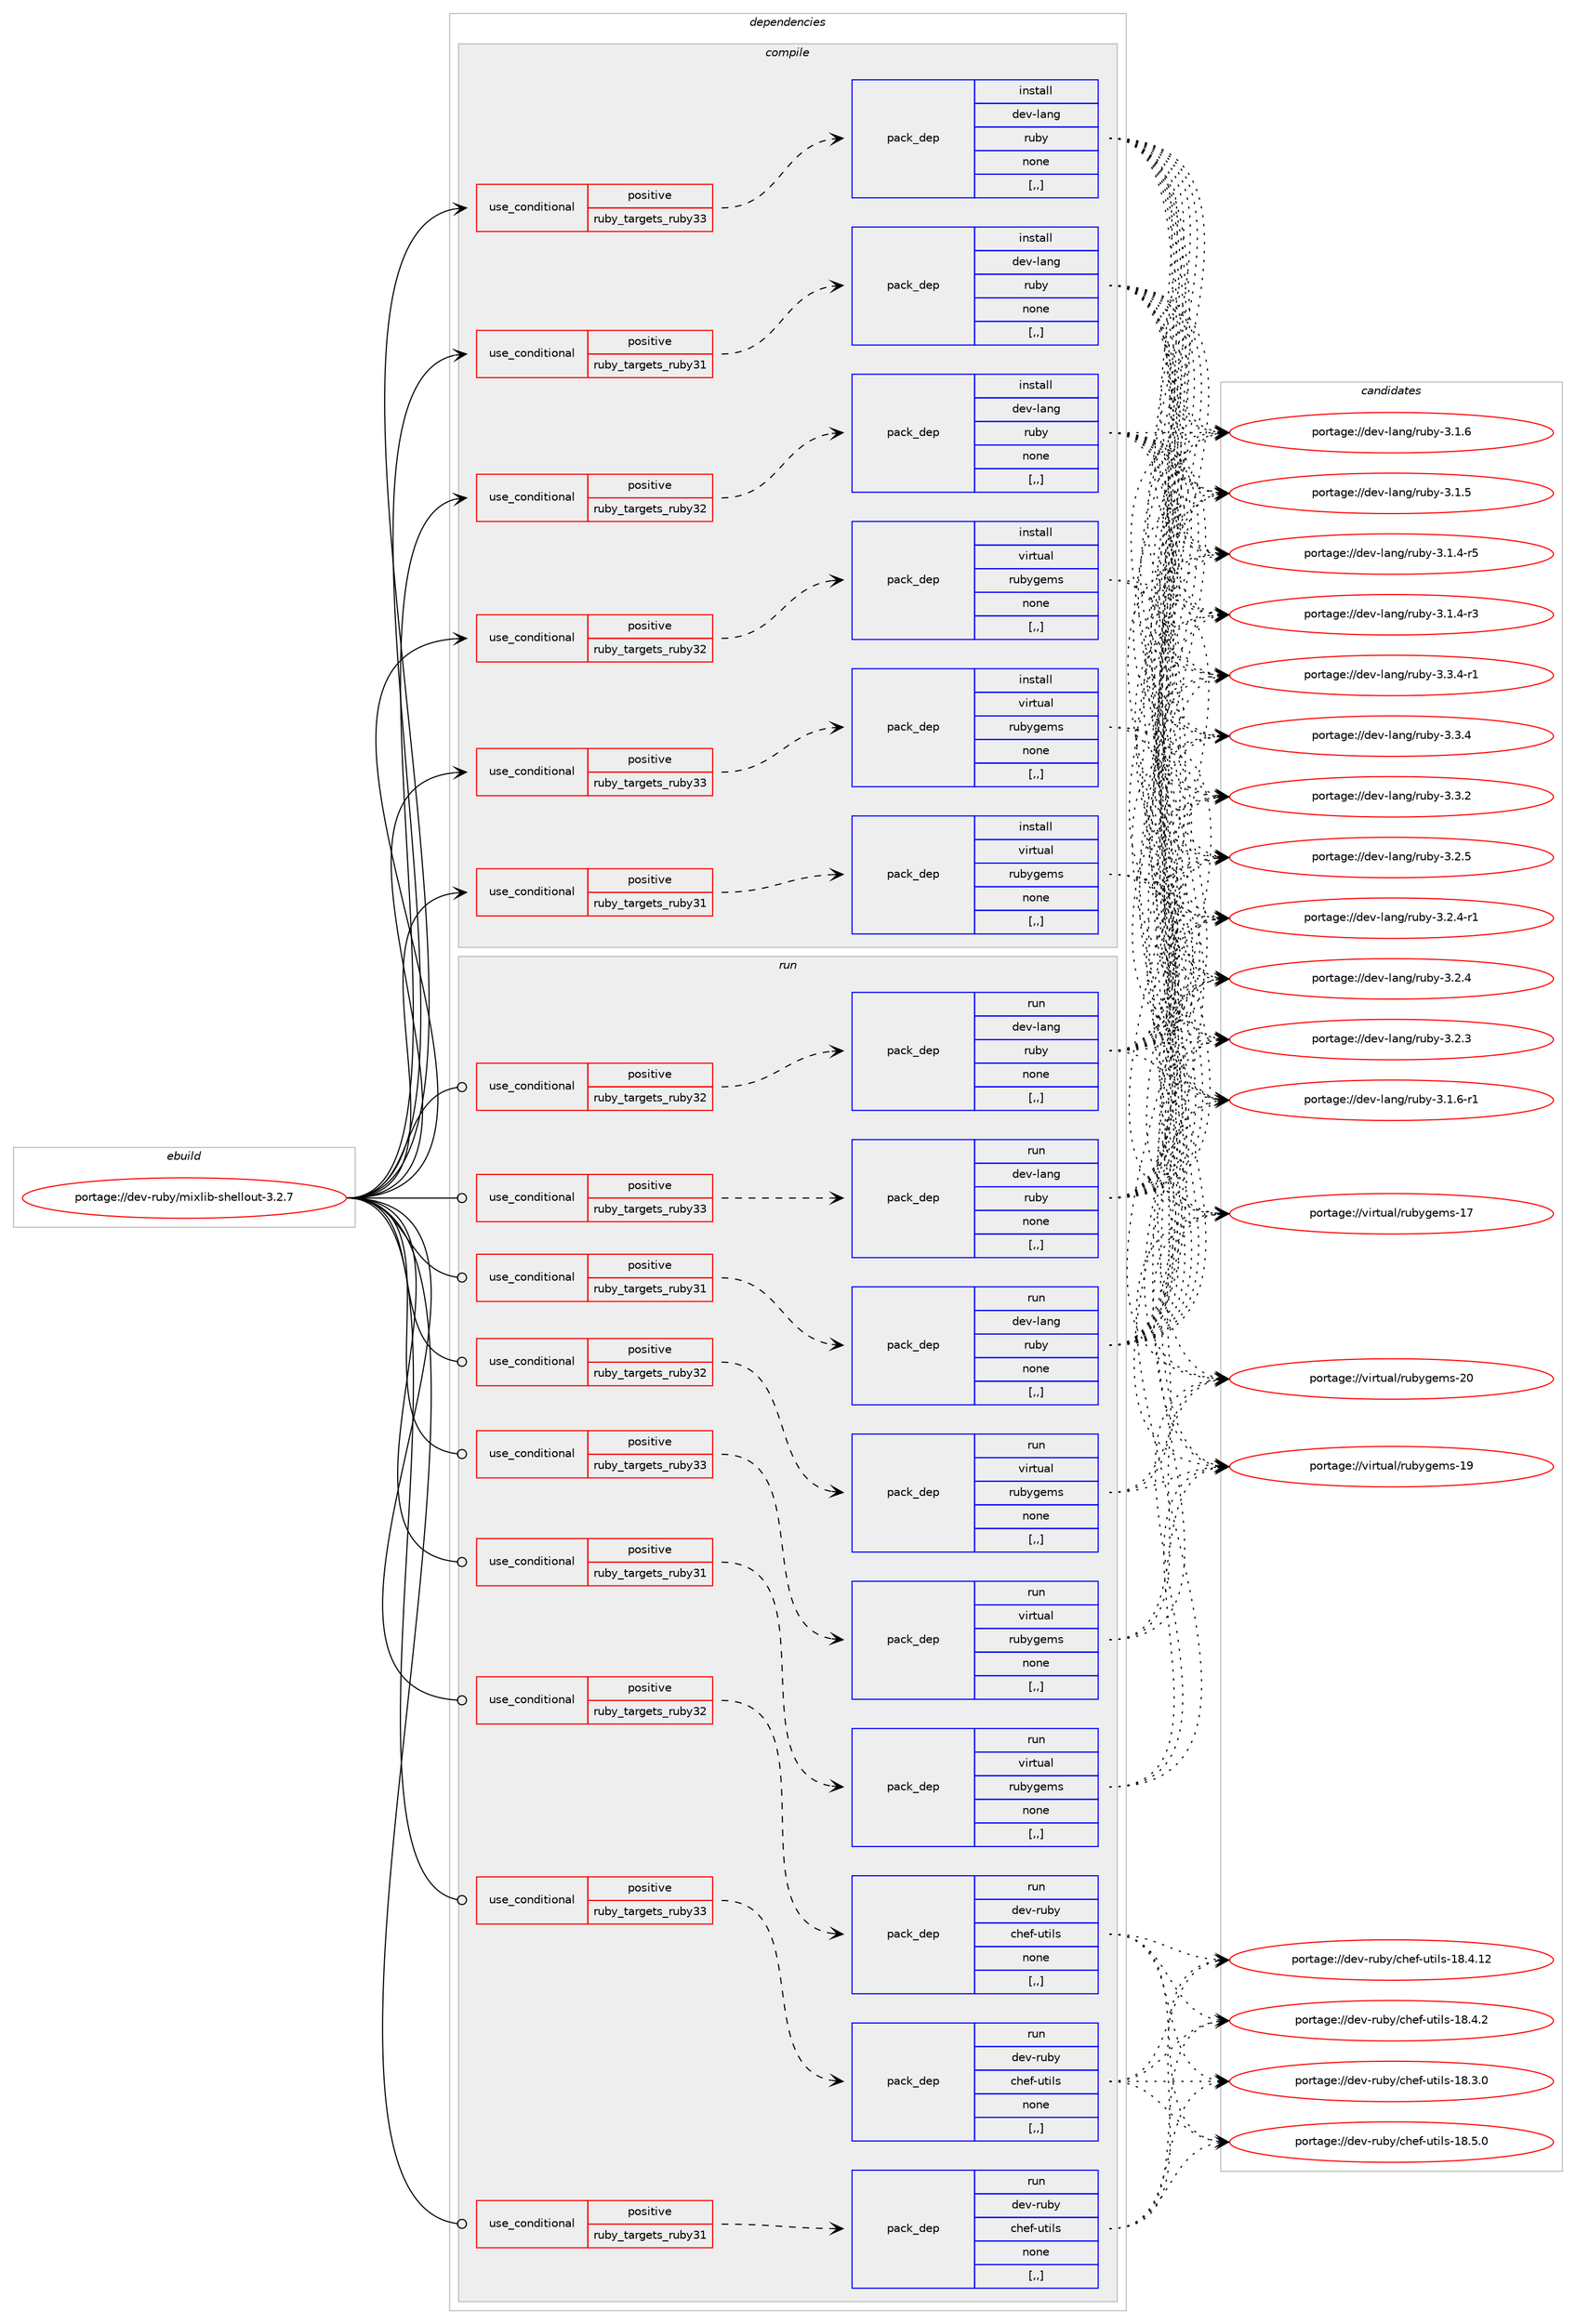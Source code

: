 digraph prolog {

# *************
# Graph options
# *************

newrank=true;
concentrate=true;
compound=true;
graph [rankdir=LR,fontname=Helvetica,fontsize=10,ranksep=1.5];#, ranksep=2.5, nodesep=0.2];
edge  [arrowhead=vee];
node  [fontname=Helvetica,fontsize=10];

# **********
# The ebuild
# **********

subgraph cluster_leftcol {
color=gray;
label=<<i>ebuild</i>>;
id [label="portage://dev-ruby/mixlib-shellout-3.2.7", color=red, width=4, href="../dev-ruby/mixlib-shellout-3.2.7.svg"];
}

# ****************
# The dependencies
# ****************

subgraph cluster_midcol {
color=gray;
label=<<i>dependencies</i>>;
subgraph cluster_compile {
fillcolor="#eeeeee";
style=filled;
label=<<i>compile</i>>;
subgraph cond50999 {
dependency190861 [label=<<TABLE BORDER="0" CELLBORDER="1" CELLSPACING="0" CELLPADDING="4"><TR><TD ROWSPAN="3" CELLPADDING="10">use_conditional</TD></TR><TR><TD>positive</TD></TR><TR><TD>ruby_targets_ruby31</TD></TR></TABLE>>, shape=none, color=red];
subgraph pack138524 {
dependency190862 [label=<<TABLE BORDER="0" CELLBORDER="1" CELLSPACING="0" CELLPADDING="4" WIDTH="220"><TR><TD ROWSPAN="6" CELLPADDING="30">pack_dep</TD></TR><TR><TD WIDTH="110">install</TD></TR><TR><TD>dev-lang</TD></TR><TR><TD>ruby</TD></TR><TR><TD>none</TD></TR><TR><TD>[,,]</TD></TR></TABLE>>, shape=none, color=blue];
}
dependency190861:e -> dependency190862:w [weight=20,style="dashed",arrowhead="vee"];
}
id:e -> dependency190861:w [weight=20,style="solid",arrowhead="vee"];
subgraph cond51000 {
dependency190863 [label=<<TABLE BORDER="0" CELLBORDER="1" CELLSPACING="0" CELLPADDING="4"><TR><TD ROWSPAN="3" CELLPADDING="10">use_conditional</TD></TR><TR><TD>positive</TD></TR><TR><TD>ruby_targets_ruby31</TD></TR></TABLE>>, shape=none, color=red];
subgraph pack138525 {
dependency190864 [label=<<TABLE BORDER="0" CELLBORDER="1" CELLSPACING="0" CELLPADDING="4" WIDTH="220"><TR><TD ROWSPAN="6" CELLPADDING="30">pack_dep</TD></TR><TR><TD WIDTH="110">install</TD></TR><TR><TD>virtual</TD></TR><TR><TD>rubygems</TD></TR><TR><TD>none</TD></TR><TR><TD>[,,]</TD></TR></TABLE>>, shape=none, color=blue];
}
dependency190863:e -> dependency190864:w [weight=20,style="dashed",arrowhead="vee"];
}
id:e -> dependency190863:w [weight=20,style="solid",arrowhead="vee"];
subgraph cond51001 {
dependency190865 [label=<<TABLE BORDER="0" CELLBORDER="1" CELLSPACING="0" CELLPADDING="4"><TR><TD ROWSPAN="3" CELLPADDING="10">use_conditional</TD></TR><TR><TD>positive</TD></TR><TR><TD>ruby_targets_ruby32</TD></TR></TABLE>>, shape=none, color=red];
subgraph pack138526 {
dependency190866 [label=<<TABLE BORDER="0" CELLBORDER="1" CELLSPACING="0" CELLPADDING="4" WIDTH="220"><TR><TD ROWSPAN="6" CELLPADDING="30">pack_dep</TD></TR><TR><TD WIDTH="110">install</TD></TR><TR><TD>dev-lang</TD></TR><TR><TD>ruby</TD></TR><TR><TD>none</TD></TR><TR><TD>[,,]</TD></TR></TABLE>>, shape=none, color=blue];
}
dependency190865:e -> dependency190866:w [weight=20,style="dashed",arrowhead="vee"];
}
id:e -> dependency190865:w [weight=20,style="solid",arrowhead="vee"];
subgraph cond51002 {
dependency190867 [label=<<TABLE BORDER="0" CELLBORDER="1" CELLSPACING="0" CELLPADDING="4"><TR><TD ROWSPAN="3" CELLPADDING="10">use_conditional</TD></TR><TR><TD>positive</TD></TR><TR><TD>ruby_targets_ruby32</TD></TR></TABLE>>, shape=none, color=red];
subgraph pack138527 {
dependency190868 [label=<<TABLE BORDER="0" CELLBORDER="1" CELLSPACING="0" CELLPADDING="4" WIDTH="220"><TR><TD ROWSPAN="6" CELLPADDING="30">pack_dep</TD></TR><TR><TD WIDTH="110">install</TD></TR><TR><TD>virtual</TD></TR><TR><TD>rubygems</TD></TR><TR><TD>none</TD></TR><TR><TD>[,,]</TD></TR></TABLE>>, shape=none, color=blue];
}
dependency190867:e -> dependency190868:w [weight=20,style="dashed",arrowhead="vee"];
}
id:e -> dependency190867:w [weight=20,style="solid",arrowhead="vee"];
subgraph cond51003 {
dependency190869 [label=<<TABLE BORDER="0" CELLBORDER="1" CELLSPACING="0" CELLPADDING="4"><TR><TD ROWSPAN="3" CELLPADDING="10">use_conditional</TD></TR><TR><TD>positive</TD></TR><TR><TD>ruby_targets_ruby33</TD></TR></TABLE>>, shape=none, color=red];
subgraph pack138528 {
dependency190870 [label=<<TABLE BORDER="0" CELLBORDER="1" CELLSPACING="0" CELLPADDING="4" WIDTH="220"><TR><TD ROWSPAN="6" CELLPADDING="30">pack_dep</TD></TR><TR><TD WIDTH="110">install</TD></TR><TR><TD>dev-lang</TD></TR><TR><TD>ruby</TD></TR><TR><TD>none</TD></TR><TR><TD>[,,]</TD></TR></TABLE>>, shape=none, color=blue];
}
dependency190869:e -> dependency190870:w [weight=20,style="dashed",arrowhead="vee"];
}
id:e -> dependency190869:w [weight=20,style="solid",arrowhead="vee"];
subgraph cond51004 {
dependency190871 [label=<<TABLE BORDER="0" CELLBORDER="1" CELLSPACING="0" CELLPADDING="4"><TR><TD ROWSPAN="3" CELLPADDING="10">use_conditional</TD></TR><TR><TD>positive</TD></TR><TR><TD>ruby_targets_ruby33</TD></TR></TABLE>>, shape=none, color=red];
subgraph pack138529 {
dependency190872 [label=<<TABLE BORDER="0" CELLBORDER="1" CELLSPACING="0" CELLPADDING="4" WIDTH="220"><TR><TD ROWSPAN="6" CELLPADDING="30">pack_dep</TD></TR><TR><TD WIDTH="110">install</TD></TR><TR><TD>virtual</TD></TR><TR><TD>rubygems</TD></TR><TR><TD>none</TD></TR><TR><TD>[,,]</TD></TR></TABLE>>, shape=none, color=blue];
}
dependency190871:e -> dependency190872:w [weight=20,style="dashed",arrowhead="vee"];
}
id:e -> dependency190871:w [weight=20,style="solid",arrowhead="vee"];
}
subgraph cluster_compileandrun {
fillcolor="#eeeeee";
style=filled;
label=<<i>compile and run</i>>;
}
subgraph cluster_run {
fillcolor="#eeeeee";
style=filled;
label=<<i>run</i>>;
subgraph cond51005 {
dependency190873 [label=<<TABLE BORDER="0" CELLBORDER="1" CELLSPACING="0" CELLPADDING="4"><TR><TD ROWSPAN="3" CELLPADDING="10">use_conditional</TD></TR><TR><TD>positive</TD></TR><TR><TD>ruby_targets_ruby31</TD></TR></TABLE>>, shape=none, color=red];
subgraph pack138530 {
dependency190874 [label=<<TABLE BORDER="0" CELLBORDER="1" CELLSPACING="0" CELLPADDING="4" WIDTH="220"><TR><TD ROWSPAN="6" CELLPADDING="30">pack_dep</TD></TR><TR><TD WIDTH="110">run</TD></TR><TR><TD>dev-lang</TD></TR><TR><TD>ruby</TD></TR><TR><TD>none</TD></TR><TR><TD>[,,]</TD></TR></TABLE>>, shape=none, color=blue];
}
dependency190873:e -> dependency190874:w [weight=20,style="dashed",arrowhead="vee"];
}
id:e -> dependency190873:w [weight=20,style="solid",arrowhead="odot"];
subgraph cond51006 {
dependency190875 [label=<<TABLE BORDER="0" CELLBORDER="1" CELLSPACING="0" CELLPADDING="4"><TR><TD ROWSPAN="3" CELLPADDING="10">use_conditional</TD></TR><TR><TD>positive</TD></TR><TR><TD>ruby_targets_ruby31</TD></TR></TABLE>>, shape=none, color=red];
subgraph pack138531 {
dependency190876 [label=<<TABLE BORDER="0" CELLBORDER="1" CELLSPACING="0" CELLPADDING="4" WIDTH="220"><TR><TD ROWSPAN="6" CELLPADDING="30">pack_dep</TD></TR><TR><TD WIDTH="110">run</TD></TR><TR><TD>dev-ruby</TD></TR><TR><TD>chef-utils</TD></TR><TR><TD>none</TD></TR><TR><TD>[,,]</TD></TR></TABLE>>, shape=none, color=blue];
}
dependency190875:e -> dependency190876:w [weight=20,style="dashed",arrowhead="vee"];
}
id:e -> dependency190875:w [weight=20,style="solid",arrowhead="odot"];
subgraph cond51007 {
dependency190877 [label=<<TABLE BORDER="0" CELLBORDER="1" CELLSPACING="0" CELLPADDING="4"><TR><TD ROWSPAN="3" CELLPADDING="10">use_conditional</TD></TR><TR><TD>positive</TD></TR><TR><TD>ruby_targets_ruby31</TD></TR></TABLE>>, shape=none, color=red];
subgraph pack138532 {
dependency190878 [label=<<TABLE BORDER="0" CELLBORDER="1" CELLSPACING="0" CELLPADDING="4" WIDTH="220"><TR><TD ROWSPAN="6" CELLPADDING="30">pack_dep</TD></TR><TR><TD WIDTH="110">run</TD></TR><TR><TD>virtual</TD></TR><TR><TD>rubygems</TD></TR><TR><TD>none</TD></TR><TR><TD>[,,]</TD></TR></TABLE>>, shape=none, color=blue];
}
dependency190877:e -> dependency190878:w [weight=20,style="dashed",arrowhead="vee"];
}
id:e -> dependency190877:w [weight=20,style="solid",arrowhead="odot"];
subgraph cond51008 {
dependency190879 [label=<<TABLE BORDER="0" CELLBORDER="1" CELLSPACING="0" CELLPADDING="4"><TR><TD ROWSPAN="3" CELLPADDING="10">use_conditional</TD></TR><TR><TD>positive</TD></TR><TR><TD>ruby_targets_ruby32</TD></TR></TABLE>>, shape=none, color=red];
subgraph pack138533 {
dependency190880 [label=<<TABLE BORDER="0" CELLBORDER="1" CELLSPACING="0" CELLPADDING="4" WIDTH="220"><TR><TD ROWSPAN="6" CELLPADDING="30">pack_dep</TD></TR><TR><TD WIDTH="110">run</TD></TR><TR><TD>dev-lang</TD></TR><TR><TD>ruby</TD></TR><TR><TD>none</TD></TR><TR><TD>[,,]</TD></TR></TABLE>>, shape=none, color=blue];
}
dependency190879:e -> dependency190880:w [weight=20,style="dashed",arrowhead="vee"];
}
id:e -> dependency190879:w [weight=20,style="solid",arrowhead="odot"];
subgraph cond51009 {
dependency190881 [label=<<TABLE BORDER="0" CELLBORDER="1" CELLSPACING="0" CELLPADDING="4"><TR><TD ROWSPAN="3" CELLPADDING="10">use_conditional</TD></TR><TR><TD>positive</TD></TR><TR><TD>ruby_targets_ruby32</TD></TR></TABLE>>, shape=none, color=red];
subgraph pack138534 {
dependency190882 [label=<<TABLE BORDER="0" CELLBORDER="1" CELLSPACING="0" CELLPADDING="4" WIDTH="220"><TR><TD ROWSPAN="6" CELLPADDING="30">pack_dep</TD></TR><TR><TD WIDTH="110">run</TD></TR><TR><TD>dev-ruby</TD></TR><TR><TD>chef-utils</TD></TR><TR><TD>none</TD></TR><TR><TD>[,,]</TD></TR></TABLE>>, shape=none, color=blue];
}
dependency190881:e -> dependency190882:w [weight=20,style="dashed",arrowhead="vee"];
}
id:e -> dependency190881:w [weight=20,style="solid",arrowhead="odot"];
subgraph cond51010 {
dependency190883 [label=<<TABLE BORDER="0" CELLBORDER="1" CELLSPACING="0" CELLPADDING="4"><TR><TD ROWSPAN="3" CELLPADDING="10">use_conditional</TD></TR><TR><TD>positive</TD></TR><TR><TD>ruby_targets_ruby32</TD></TR></TABLE>>, shape=none, color=red];
subgraph pack138535 {
dependency190884 [label=<<TABLE BORDER="0" CELLBORDER="1" CELLSPACING="0" CELLPADDING="4" WIDTH="220"><TR><TD ROWSPAN="6" CELLPADDING="30">pack_dep</TD></TR><TR><TD WIDTH="110">run</TD></TR><TR><TD>virtual</TD></TR><TR><TD>rubygems</TD></TR><TR><TD>none</TD></TR><TR><TD>[,,]</TD></TR></TABLE>>, shape=none, color=blue];
}
dependency190883:e -> dependency190884:w [weight=20,style="dashed",arrowhead="vee"];
}
id:e -> dependency190883:w [weight=20,style="solid",arrowhead="odot"];
subgraph cond51011 {
dependency190885 [label=<<TABLE BORDER="0" CELLBORDER="1" CELLSPACING="0" CELLPADDING="4"><TR><TD ROWSPAN="3" CELLPADDING="10">use_conditional</TD></TR><TR><TD>positive</TD></TR><TR><TD>ruby_targets_ruby33</TD></TR></TABLE>>, shape=none, color=red];
subgraph pack138536 {
dependency190886 [label=<<TABLE BORDER="0" CELLBORDER="1" CELLSPACING="0" CELLPADDING="4" WIDTH="220"><TR><TD ROWSPAN="6" CELLPADDING="30">pack_dep</TD></TR><TR><TD WIDTH="110">run</TD></TR><TR><TD>dev-lang</TD></TR><TR><TD>ruby</TD></TR><TR><TD>none</TD></TR><TR><TD>[,,]</TD></TR></TABLE>>, shape=none, color=blue];
}
dependency190885:e -> dependency190886:w [weight=20,style="dashed",arrowhead="vee"];
}
id:e -> dependency190885:w [weight=20,style="solid",arrowhead="odot"];
subgraph cond51012 {
dependency190887 [label=<<TABLE BORDER="0" CELLBORDER="1" CELLSPACING="0" CELLPADDING="4"><TR><TD ROWSPAN="3" CELLPADDING="10">use_conditional</TD></TR><TR><TD>positive</TD></TR><TR><TD>ruby_targets_ruby33</TD></TR></TABLE>>, shape=none, color=red];
subgraph pack138537 {
dependency190888 [label=<<TABLE BORDER="0" CELLBORDER="1" CELLSPACING="0" CELLPADDING="4" WIDTH="220"><TR><TD ROWSPAN="6" CELLPADDING="30">pack_dep</TD></TR><TR><TD WIDTH="110">run</TD></TR><TR><TD>dev-ruby</TD></TR><TR><TD>chef-utils</TD></TR><TR><TD>none</TD></TR><TR><TD>[,,]</TD></TR></TABLE>>, shape=none, color=blue];
}
dependency190887:e -> dependency190888:w [weight=20,style="dashed",arrowhead="vee"];
}
id:e -> dependency190887:w [weight=20,style="solid",arrowhead="odot"];
subgraph cond51013 {
dependency190889 [label=<<TABLE BORDER="0" CELLBORDER="1" CELLSPACING="0" CELLPADDING="4"><TR><TD ROWSPAN="3" CELLPADDING="10">use_conditional</TD></TR><TR><TD>positive</TD></TR><TR><TD>ruby_targets_ruby33</TD></TR></TABLE>>, shape=none, color=red];
subgraph pack138538 {
dependency190890 [label=<<TABLE BORDER="0" CELLBORDER="1" CELLSPACING="0" CELLPADDING="4" WIDTH="220"><TR><TD ROWSPAN="6" CELLPADDING="30">pack_dep</TD></TR><TR><TD WIDTH="110">run</TD></TR><TR><TD>virtual</TD></TR><TR><TD>rubygems</TD></TR><TR><TD>none</TD></TR><TR><TD>[,,]</TD></TR></TABLE>>, shape=none, color=blue];
}
dependency190889:e -> dependency190890:w [weight=20,style="dashed",arrowhead="vee"];
}
id:e -> dependency190889:w [weight=20,style="solid",arrowhead="odot"];
}
}

# **************
# The candidates
# **************

subgraph cluster_choices {
rank=same;
color=gray;
label=<<i>candidates</i>>;

subgraph choice138524 {
color=black;
nodesep=1;
choice100101118451089711010347114117981214551465146524511449 [label="portage://dev-lang/ruby-3.3.4-r1", color=red, width=4,href="../dev-lang/ruby-3.3.4-r1.svg"];
choice10010111845108971101034711411798121455146514652 [label="portage://dev-lang/ruby-3.3.4", color=red, width=4,href="../dev-lang/ruby-3.3.4.svg"];
choice10010111845108971101034711411798121455146514650 [label="portage://dev-lang/ruby-3.3.2", color=red, width=4,href="../dev-lang/ruby-3.3.2.svg"];
choice10010111845108971101034711411798121455146504653 [label="portage://dev-lang/ruby-3.2.5", color=red, width=4,href="../dev-lang/ruby-3.2.5.svg"];
choice100101118451089711010347114117981214551465046524511449 [label="portage://dev-lang/ruby-3.2.4-r1", color=red, width=4,href="../dev-lang/ruby-3.2.4-r1.svg"];
choice10010111845108971101034711411798121455146504652 [label="portage://dev-lang/ruby-3.2.4", color=red, width=4,href="../dev-lang/ruby-3.2.4.svg"];
choice10010111845108971101034711411798121455146504651 [label="portage://dev-lang/ruby-3.2.3", color=red, width=4,href="../dev-lang/ruby-3.2.3.svg"];
choice100101118451089711010347114117981214551464946544511449 [label="portage://dev-lang/ruby-3.1.6-r1", color=red, width=4,href="../dev-lang/ruby-3.1.6-r1.svg"];
choice10010111845108971101034711411798121455146494654 [label="portage://dev-lang/ruby-3.1.6", color=red, width=4,href="../dev-lang/ruby-3.1.6.svg"];
choice10010111845108971101034711411798121455146494653 [label="portage://dev-lang/ruby-3.1.5", color=red, width=4,href="../dev-lang/ruby-3.1.5.svg"];
choice100101118451089711010347114117981214551464946524511453 [label="portage://dev-lang/ruby-3.1.4-r5", color=red, width=4,href="../dev-lang/ruby-3.1.4-r5.svg"];
choice100101118451089711010347114117981214551464946524511451 [label="portage://dev-lang/ruby-3.1.4-r3", color=red, width=4,href="../dev-lang/ruby-3.1.4-r3.svg"];
dependency190862:e -> choice100101118451089711010347114117981214551465146524511449:w [style=dotted,weight="100"];
dependency190862:e -> choice10010111845108971101034711411798121455146514652:w [style=dotted,weight="100"];
dependency190862:e -> choice10010111845108971101034711411798121455146514650:w [style=dotted,weight="100"];
dependency190862:e -> choice10010111845108971101034711411798121455146504653:w [style=dotted,weight="100"];
dependency190862:e -> choice100101118451089711010347114117981214551465046524511449:w [style=dotted,weight="100"];
dependency190862:e -> choice10010111845108971101034711411798121455146504652:w [style=dotted,weight="100"];
dependency190862:e -> choice10010111845108971101034711411798121455146504651:w [style=dotted,weight="100"];
dependency190862:e -> choice100101118451089711010347114117981214551464946544511449:w [style=dotted,weight="100"];
dependency190862:e -> choice10010111845108971101034711411798121455146494654:w [style=dotted,weight="100"];
dependency190862:e -> choice10010111845108971101034711411798121455146494653:w [style=dotted,weight="100"];
dependency190862:e -> choice100101118451089711010347114117981214551464946524511453:w [style=dotted,weight="100"];
dependency190862:e -> choice100101118451089711010347114117981214551464946524511451:w [style=dotted,weight="100"];
}
subgraph choice138525 {
color=black;
nodesep=1;
choice118105114116117971084711411798121103101109115455048 [label="portage://virtual/rubygems-20", color=red, width=4,href="../virtual/rubygems-20.svg"];
choice118105114116117971084711411798121103101109115454957 [label="portage://virtual/rubygems-19", color=red, width=4,href="../virtual/rubygems-19.svg"];
choice118105114116117971084711411798121103101109115454955 [label="portage://virtual/rubygems-17", color=red, width=4,href="../virtual/rubygems-17.svg"];
dependency190864:e -> choice118105114116117971084711411798121103101109115455048:w [style=dotted,weight="100"];
dependency190864:e -> choice118105114116117971084711411798121103101109115454957:w [style=dotted,weight="100"];
dependency190864:e -> choice118105114116117971084711411798121103101109115454955:w [style=dotted,weight="100"];
}
subgraph choice138526 {
color=black;
nodesep=1;
choice100101118451089711010347114117981214551465146524511449 [label="portage://dev-lang/ruby-3.3.4-r1", color=red, width=4,href="../dev-lang/ruby-3.3.4-r1.svg"];
choice10010111845108971101034711411798121455146514652 [label="portage://dev-lang/ruby-3.3.4", color=red, width=4,href="../dev-lang/ruby-3.3.4.svg"];
choice10010111845108971101034711411798121455146514650 [label="portage://dev-lang/ruby-3.3.2", color=red, width=4,href="../dev-lang/ruby-3.3.2.svg"];
choice10010111845108971101034711411798121455146504653 [label="portage://dev-lang/ruby-3.2.5", color=red, width=4,href="../dev-lang/ruby-3.2.5.svg"];
choice100101118451089711010347114117981214551465046524511449 [label="portage://dev-lang/ruby-3.2.4-r1", color=red, width=4,href="../dev-lang/ruby-3.2.4-r1.svg"];
choice10010111845108971101034711411798121455146504652 [label="portage://dev-lang/ruby-3.2.4", color=red, width=4,href="../dev-lang/ruby-3.2.4.svg"];
choice10010111845108971101034711411798121455146504651 [label="portage://dev-lang/ruby-3.2.3", color=red, width=4,href="../dev-lang/ruby-3.2.3.svg"];
choice100101118451089711010347114117981214551464946544511449 [label="portage://dev-lang/ruby-3.1.6-r1", color=red, width=4,href="../dev-lang/ruby-3.1.6-r1.svg"];
choice10010111845108971101034711411798121455146494654 [label="portage://dev-lang/ruby-3.1.6", color=red, width=4,href="../dev-lang/ruby-3.1.6.svg"];
choice10010111845108971101034711411798121455146494653 [label="portage://dev-lang/ruby-3.1.5", color=red, width=4,href="../dev-lang/ruby-3.1.5.svg"];
choice100101118451089711010347114117981214551464946524511453 [label="portage://dev-lang/ruby-3.1.4-r5", color=red, width=4,href="../dev-lang/ruby-3.1.4-r5.svg"];
choice100101118451089711010347114117981214551464946524511451 [label="portage://dev-lang/ruby-3.1.4-r3", color=red, width=4,href="../dev-lang/ruby-3.1.4-r3.svg"];
dependency190866:e -> choice100101118451089711010347114117981214551465146524511449:w [style=dotted,weight="100"];
dependency190866:e -> choice10010111845108971101034711411798121455146514652:w [style=dotted,weight="100"];
dependency190866:e -> choice10010111845108971101034711411798121455146514650:w [style=dotted,weight="100"];
dependency190866:e -> choice10010111845108971101034711411798121455146504653:w [style=dotted,weight="100"];
dependency190866:e -> choice100101118451089711010347114117981214551465046524511449:w [style=dotted,weight="100"];
dependency190866:e -> choice10010111845108971101034711411798121455146504652:w [style=dotted,weight="100"];
dependency190866:e -> choice10010111845108971101034711411798121455146504651:w [style=dotted,weight="100"];
dependency190866:e -> choice100101118451089711010347114117981214551464946544511449:w [style=dotted,weight="100"];
dependency190866:e -> choice10010111845108971101034711411798121455146494654:w [style=dotted,weight="100"];
dependency190866:e -> choice10010111845108971101034711411798121455146494653:w [style=dotted,weight="100"];
dependency190866:e -> choice100101118451089711010347114117981214551464946524511453:w [style=dotted,weight="100"];
dependency190866:e -> choice100101118451089711010347114117981214551464946524511451:w [style=dotted,weight="100"];
}
subgraph choice138527 {
color=black;
nodesep=1;
choice118105114116117971084711411798121103101109115455048 [label="portage://virtual/rubygems-20", color=red, width=4,href="../virtual/rubygems-20.svg"];
choice118105114116117971084711411798121103101109115454957 [label="portage://virtual/rubygems-19", color=red, width=4,href="../virtual/rubygems-19.svg"];
choice118105114116117971084711411798121103101109115454955 [label="portage://virtual/rubygems-17", color=red, width=4,href="../virtual/rubygems-17.svg"];
dependency190868:e -> choice118105114116117971084711411798121103101109115455048:w [style=dotted,weight="100"];
dependency190868:e -> choice118105114116117971084711411798121103101109115454957:w [style=dotted,weight="100"];
dependency190868:e -> choice118105114116117971084711411798121103101109115454955:w [style=dotted,weight="100"];
}
subgraph choice138528 {
color=black;
nodesep=1;
choice100101118451089711010347114117981214551465146524511449 [label="portage://dev-lang/ruby-3.3.4-r1", color=red, width=4,href="../dev-lang/ruby-3.3.4-r1.svg"];
choice10010111845108971101034711411798121455146514652 [label="portage://dev-lang/ruby-3.3.4", color=red, width=4,href="../dev-lang/ruby-3.3.4.svg"];
choice10010111845108971101034711411798121455146514650 [label="portage://dev-lang/ruby-3.3.2", color=red, width=4,href="../dev-lang/ruby-3.3.2.svg"];
choice10010111845108971101034711411798121455146504653 [label="portage://dev-lang/ruby-3.2.5", color=red, width=4,href="../dev-lang/ruby-3.2.5.svg"];
choice100101118451089711010347114117981214551465046524511449 [label="portage://dev-lang/ruby-3.2.4-r1", color=red, width=4,href="../dev-lang/ruby-3.2.4-r1.svg"];
choice10010111845108971101034711411798121455146504652 [label="portage://dev-lang/ruby-3.2.4", color=red, width=4,href="../dev-lang/ruby-3.2.4.svg"];
choice10010111845108971101034711411798121455146504651 [label="portage://dev-lang/ruby-3.2.3", color=red, width=4,href="../dev-lang/ruby-3.2.3.svg"];
choice100101118451089711010347114117981214551464946544511449 [label="portage://dev-lang/ruby-3.1.6-r1", color=red, width=4,href="../dev-lang/ruby-3.1.6-r1.svg"];
choice10010111845108971101034711411798121455146494654 [label="portage://dev-lang/ruby-3.1.6", color=red, width=4,href="../dev-lang/ruby-3.1.6.svg"];
choice10010111845108971101034711411798121455146494653 [label="portage://dev-lang/ruby-3.1.5", color=red, width=4,href="../dev-lang/ruby-3.1.5.svg"];
choice100101118451089711010347114117981214551464946524511453 [label="portage://dev-lang/ruby-3.1.4-r5", color=red, width=4,href="../dev-lang/ruby-3.1.4-r5.svg"];
choice100101118451089711010347114117981214551464946524511451 [label="portage://dev-lang/ruby-3.1.4-r3", color=red, width=4,href="../dev-lang/ruby-3.1.4-r3.svg"];
dependency190870:e -> choice100101118451089711010347114117981214551465146524511449:w [style=dotted,weight="100"];
dependency190870:e -> choice10010111845108971101034711411798121455146514652:w [style=dotted,weight="100"];
dependency190870:e -> choice10010111845108971101034711411798121455146514650:w [style=dotted,weight="100"];
dependency190870:e -> choice10010111845108971101034711411798121455146504653:w [style=dotted,weight="100"];
dependency190870:e -> choice100101118451089711010347114117981214551465046524511449:w [style=dotted,weight="100"];
dependency190870:e -> choice10010111845108971101034711411798121455146504652:w [style=dotted,weight="100"];
dependency190870:e -> choice10010111845108971101034711411798121455146504651:w [style=dotted,weight="100"];
dependency190870:e -> choice100101118451089711010347114117981214551464946544511449:w [style=dotted,weight="100"];
dependency190870:e -> choice10010111845108971101034711411798121455146494654:w [style=dotted,weight="100"];
dependency190870:e -> choice10010111845108971101034711411798121455146494653:w [style=dotted,weight="100"];
dependency190870:e -> choice100101118451089711010347114117981214551464946524511453:w [style=dotted,weight="100"];
dependency190870:e -> choice100101118451089711010347114117981214551464946524511451:w [style=dotted,weight="100"];
}
subgraph choice138529 {
color=black;
nodesep=1;
choice118105114116117971084711411798121103101109115455048 [label="portage://virtual/rubygems-20", color=red, width=4,href="../virtual/rubygems-20.svg"];
choice118105114116117971084711411798121103101109115454957 [label="portage://virtual/rubygems-19", color=red, width=4,href="../virtual/rubygems-19.svg"];
choice118105114116117971084711411798121103101109115454955 [label="portage://virtual/rubygems-17", color=red, width=4,href="../virtual/rubygems-17.svg"];
dependency190872:e -> choice118105114116117971084711411798121103101109115455048:w [style=dotted,weight="100"];
dependency190872:e -> choice118105114116117971084711411798121103101109115454957:w [style=dotted,weight="100"];
dependency190872:e -> choice118105114116117971084711411798121103101109115454955:w [style=dotted,weight="100"];
}
subgraph choice138530 {
color=black;
nodesep=1;
choice100101118451089711010347114117981214551465146524511449 [label="portage://dev-lang/ruby-3.3.4-r1", color=red, width=4,href="../dev-lang/ruby-3.3.4-r1.svg"];
choice10010111845108971101034711411798121455146514652 [label="portage://dev-lang/ruby-3.3.4", color=red, width=4,href="../dev-lang/ruby-3.3.4.svg"];
choice10010111845108971101034711411798121455146514650 [label="portage://dev-lang/ruby-3.3.2", color=red, width=4,href="../dev-lang/ruby-3.3.2.svg"];
choice10010111845108971101034711411798121455146504653 [label="portage://dev-lang/ruby-3.2.5", color=red, width=4,href="../dev-lang/ruby-3.2.5.svg"];
choice100101118451089711010347114117981214551465046524511449 [label="portage://dev-lang/ruby-3.2.4-r1", color=red, width=4,href="../dev-lang/ruby-3.2.4-r1.svg"];
choice10010111845108971101034711411798121455146504652 [label="portage://dev-lang/ruby-3.2.4", color=red, width=4,href="../dev-lang/ruby-3.2.4.svg"];
choice10010111845108971101034711411798121455146504651 [label="portage://dev-lang/ruby-3.2.3", color=red, width=4,href="../dev-lang/ruby-3.2.3.svg"];
choice100101118451089711010347114117981214551464946544511449 [label="portage://dev-lang/ruby-3.1.6-r1", color=red, width=4,href="../dev-lang/ruby-3.1.6-r1.svg"];
choice10010111845108971101034711411798121455146494654 [label="portage://dev-lang/ruby-3.1.6", color=red, width=4,href="../dev-lang/ruby-3.1.6.svg"];
choice10010111845108971101034711411798121455146494653 [label="portage://dev-lang/ruby-3.1.5", color=red, width=4,href="../dev-lang/ruby-3.1.5.svg"];
choice100101118451089711010347114117981214551464946524511453 [label="portage://dev-lang/ruby-3.1.4-r5", color=red, width=4,href="../dev-lang/ruby-3.1.4-r5.svg"];
choice100101118451089711010347114117981214551464946524511451 [label="portage://dev-lang/ruby-3.1.4-r3", color=red, width=4,href="../dev-lang/ruby-3.1.4-r3.svg"];
dependency190874:e -> choice100101118451089711010347114117981214551465146524511449:w [style=dotted,weight="100"];
dependency190874:e -> choice10010111845108971101034711411798121455146514652:w [style=dotted,weight="100"];
dependency190874:e -> choice10010111845108971101034711411798121455146514650:w [style=dotted,weight="100"];
dependency190874:e -> choice10010111845108971101034711411798121455146504653:w [style=dotted,weight="100"];
dependency190874:e -> choice100101118451089711010347114117981214551465046524511449:w [style=dotted,weight="100"];
dependency190874:e -> choice10010111845108971101034711411798121455146504652:w [style=dotted,weight="100"];
dependency190874:e -> choice10010111845108971101034711411798121455146504651:w [style=dotted,weight="100"];
dependency190874:e -> choice100101118451089711010347114117981214551464946544511449:w [style=dotted,weight="100"];
dependency190874:e -> choice10010111845108971101034711411798121455146494654:w [style=dotted,weight="100"];
dependency190874:e -> choice10010111845108971101034711411798121455146494653:w [style=dotted,weight="100"];
dependency190874:e -> choice100101118451089711010347114117981214551464946524511453:w [style=dotted,weight="100"];
dependency190874:e -> choice100101118451089711010347114117981214551464946524511451:w [style=dotted,weight="100"];
}
subgraph choice138531 {
color=black;
nodesep=1;
choice100101118451141179812147991041011024511711610510811545495646534648 [label="portage://dev-ruby/chef-utils-18.5.0", color=red, width=4,href="../dev-ruby/chef-utils-18.5.0.svg"];
choice10010111845114117981214799104101102451171161051081154549564652464950 [label="portage://dev-ruby/chef-utils-18.4.12", color=red, width=4,href="../dev-ruby/chef-utils-18.4.12.svg"];
choice100101118451141179812147991041011024511711610510811545495646524650 [label="portage://dev-ruby/chef-utils-18.4.2", color=red, width=4,href="../dev-ruby/chef-utils-18.4.2.svg"];
choice100101118451141179812147991041011024511711610510811545495646514648 [label="portage://dev-ruby/chef-utils-18.3.0", color=red, width=4,href="../dev-ruby/chef-utils-18.3.0.svg"];
dependency190876:e -> choice100101118451141179812147991041011024511711610510811545495646534648:w [style=dotted,weight="100"];
dependency190876:e -> choice10010111845114117981214799104101102451171161051081154549564652464950:w [style=dotted,weight="100"];
dependency190876:e -> choice100101118451141179812147991041011024511711610510811545495646524650:w [style=dotted,weight="100"];
dependency190876:e -> choice100101118451141179812147991041011024511711610510811545495646514648:w [style=dotted,weight="100"];
}
subgraph choice138532 {
color=black;
nodesep=1;
choice118105114116117971084711411798121103101109115455048 [label="portage://virtual/rubygems-20", color=red, width=4,href="../virtual/rubygems-20.svg"];
choice118105114116117971084711411798121103101109115454957 [label="portage://virtual/rubygems-19", color=red, width=4,href="../virtual/rubygems-19.svg"];
choice118105114116117971084711411798121103101109115454955 [label="portage://virtual/rubygems-17", color=red, width=4,href="../virtual/rubygems-17.svg"];
dependency190878:e -> choice118105114116117971084711411798121103101109115455048:w [style=dotted,weight="100"];
dependency190878:e -> choice118105114116117971084711411798121103101109115454957:w [style=dotted,weight="100"];
dependency190878:e -> choice118105114116117971084711411798121103101109115454955:w [style=dotted,weight="100"];
}
subgraph choice138533 {
color=black;
nodesep=1;
choice100101118451089711010347114117981214551465146524511449 [label="portage://dev-lang/ruby-3.3.4-r1", color=red, width=4,href="../dev-lang/ruby-3.3.4-r1.svg"];
choice10010111845108971101034711411798121455146514652 [label="portage://dev-lang/ruby-3.3.4", color=red, width=4,href="../dev-lang/ruby-3.3.4.svg"];
choice10010111845108971101034711411798121455146514650 [label="portage://dev-lang/ruby-3.3.2", color=red, width=4,href="../dev-lang/ruby-3.3.2.svg"];
choice10010111845108971101034711411798121455146504653 [label="portage://dev-lang/ruby-3.2.5", color=red, width=4,href="../dev-lang/ruby-3.2.5.svg"];
choice100101118451089711010347114117981214551465046524511449 [label="portage://dev-lang/ruby-3.2.4-r1", color=red, width=4,href="../dev-lang/ruby-3.2.4-r1.svg"];
choice10010111845108971101034711411798121455146504652 [label="portage://dev-lang/ruby-3.2.4", color=red, width=4,href="../dev-lang/ruby-3.2.4.svg"];
choice10010111845108971101034711411798121455146504651 [label="portage://dev-lang/ruby-3.2.3", color=red, width=4,href="../dev-lang/ruby-3.2.3.svg"];
choice100101118451089711010347114117981214551464946544511449 [label="portage://dev-lang/ruby-3.1.6-r1", color=red, width=4,href="../dev-lang/ruby-3.1.6-r1.svg"];
choice10010111845108971101034711411798121455146494654 [label="portage://dev-lang/ruby-3.1.6", color=red, width=4,href="../dev-lang/ruby-3.1.6.svg"];
choice10010111845108971101034711411798121455146494653 [label="portage://dev-lang/ruby-3.1.5", color=red, width=4,href="../dev-lang/ruby-3.1.5.svg"];
choice100101118451089711010347114117981214551464946524511453 [label="portage://dev-lang/ruby-3.1.4-r5", color=red, width=4,href="../dev-lang/ruby-3.1.4-r5.svg"];
choice100101118451089711010347114117981214551464946524511451 [label="portage://dev-lang/ruby-3.1.4-r3", color=red, width=4,href="../dev-lang/ruby-3.1.4-r3.svg"];
dependency190880:e -> choice100101118451089711010347114117981214551465146524511449:w [style=dotted,weight="100"];
dependency190880:e -> choice10010111845108971101034711411798121455146514652:w [style=dotted,weight="100"];
dependency190880:e -> choice10010111845108971101034711411798121455146514650:w [style=dotted,weight="100"];
dependency190880:e -> choice10010111845108971101034711411798121455146504653:w [style=dotted,weight="100"];
dependency190880:e -> choice100101118451089711010347114117981214551465046524511449:w [style=dotted,weight="100"];
dependency190880:e -> choice10010111845108971101034711411798121455146504652:w [style=dotted,weight="100"];
dependency190880:e -> choice10010111845108971101034711411798121455146504651:w [style=dotted,weight="100"];
dependency190880:e -> choice100101118451089711010347114117981214551464946544511449:w [style=dotted,weight="100"];
dependency190880:e -> choice10010111845108971101034711411798121455146494654:w [style=dotted,weight="100"];
dependency190880:e -> choice10010111845108971101034711411798121455146494653:w [style=dotted,weight="100"];
dependency190880:e -> choice100101118451089711010347114117981214551464946524511453:w [style=dotted,weight="100"];
dependency190880:e -> choice100101118451089711010347114117981214551464946524511451:w [style=dotted,weight="100"];
}
subgraph choice138534 {
color=black;
nodesep=1;
choice100101118451141179812147991041011024511711610510811545495646534648 [label="portage://dev-ruby/chef-utils-18.5.0", color=red, width=4,href="../dev-ruby/chef-utils-18.5.0.svg"];
choice10010111845114117981214799104101102451171161051081154549564652464950 [label="portage://dev-ruby/chef-utils-18.4.12", color=red, width=4,href="../dev-ruby/chef-utils-18.4.12.svg"];
choice100101118451141179812147991041011024511711610510811545495646524650 [label="portage://dev-ruby/chef-utils-18.4.2", color=red, width=4,href="../dev-ruby/chef-utils-18.4.2.svg"];
choice100101118451141179812147991041011024511711610510811545495646514648 [label="portage://dev-ruby/chef-utils-18.3.0", color=red, width=4,href="../dev-ruby/chef-utils-18.3.0.svg"];
dependency190882:e -> choice100101118451141179812147991041011024511711610510811545495646534648:w [style=dotted,weight="100"];
dependency190882:e -> choice10010111845114117981214799104101102451171161051081154549564652464950:w [style=dotted,weight="100"];
dependency190882:e -> choice100101118451141179812147991041011024511711610510811545495646524650:w [style=dotted,weight="100"];
dependency190882:e -> choice100101118451141179812147991041011024511711610510811545495646514648:w [style=dotted,weight="100"];
}
subgraph choice138535 {
color=black;
nodesep=1;
choice118105114116117971084711411798121103101109115455048 [label="portage://virtual/rubygems-20", color=red, width=4,href="../virtual/rubygems-20.svg"];
choice118105114116117971084711411798121103101109115454957 [label="portage://virtual/rubygems-19", color=red, width=4,href="../virtual/rubygems-19.svg"];
choice118105114116117971084711411798121103101109115454955 [label="portage://virtual/rubygems-17", color=red, width=4,href="../virtual/rubygems-17.svg"];
dependency190884:e -> choice118105114116117971084711411798121103101109115455048:w [style=dotted,weight="100"];
dependency190884:e -> choice118105114116117971084711411798121103101109115454957:w [style=dotted,weight="100"];
dependency190884:e -> choice118105114116117971084711411798121103101109115454955:w [style=dotted,weight="100"];
}
subgraph choice138536 {
color=black;
nodesep=1;
choice100101118451089711010347114117981214551465146524511449 [label="portage://dev-lang/ruby-3.3.4-r1", color=red, width=4,href="../dev-lang/ruby-3.3.4-r1.svg"];
choice10010111845108971101034711411798121455146514652 [label="portage://dev-lang/ruby-3.3.4", color=red, width=4,href="../dev-lang/ruby-3.3.4.svg"];
choice10010111845108971101034711411798121455146514650 [label="portage://dev-lang/ruby-3.3.2", color=red, width=4,href="../dev-lang/ruby-3.3.2.svg"];
choice10010111845108971101034711411798121455146504653 [label="portage://dev-lang/ruby-3.2.5", color=red, width=4,href="../dev-lang/ruby-3.2.5.svg"];
choice100101118451089711010347114117981214551465046524511449 [label="portage://dev-lang/ruby-3.2.4-r1", color=red, width=4,href="../dev-lang/ruby-3.2.4-r1.svg"];
choice10010111845108971101034711411798121455146504652 [label="portage://dev-lang/ruby-3.2.4", color=red, width=4,href="../dev-lang/ruby-3.2.4.svg"];
choice10010111845108971101034711411798121455146504651 [label="portage://dev-lang/ruby-3.2.3", color=red, width=4,href="../dev-lang/ruby-3.2.3.svg"];
choice100101118451089711010347114117981214551464946544511449 [label="portage://dev-lang/ruby-3.1.6-r1", color=red, width=4,href="../dev-lang/ruby-3.1.6-r1.svg"];
choice10010111845108971101034711411798121455146494654 [label="portage://dev-lang/ruby-3.1.6", color=red, width=4,href="../dev-lang/ruby-3.1.6.svg"];
choice10010111845108971101034711411798121455146494653 [label="portage://dev-lang/ruby-3.1.5", color=red, width=4,href="../dev-lang/ruby-3.1.5.svg"];
choice100101118451089711010347114117981214551464946524511453 [label="portage://dev-lang/ruby-3.1.4-r5", color=red, width=4,href="../dev-lang/ruby-3.1.4-r5.svg"];
choice100101118451089711010347114117981214551464946524511451 [label="portage://dev-lang/ruby-3.1.4-r3", color=red, width=4,href="../dev-lang/ruby-3.1.4-r3.svg"];
dependency190886:e -> choice100101118451089711010347114117981214551465146524511449:w [style=dotted,weight="100"];
dependency190886:e -> choice10010111845108971101034711411798121455146514652:w [style=dotted,weight="100"];
dependency190886:e -> choice10010111845108971101034711411798121455146514650:w [style=dotted,weight="100"];
dependency190886:e -> choice10010111845108971101034711411798121455146504653:w [style=dotted,weight="100"];
dependency190886:e -> choice100101118451089711010347114117981214551465046524511449:w [style=dotted,weight="100"];
dependency190886:e -> choice10010111845108971101034711411798121455146504652:w [style=dotted,weight="100"];
dependency190886:e -> choice10010111845108971101034711411798121455146504651:w [style=dotted,weight="100"];
dependency190886:e -> choice100101118451089711010347114117981214551464946544511449:w [style=dotted,weight="100"];
dependency190886:e -> choice10010111845108971101034711411798121455146494654:w [style=dotted,weight="100"];
dependency190886:e -> choice10010111845108971101034711411798121455146494653:w [style=dotted,weight="100"];
dependency190886:e -> choice100101118451089711010347114117981214551464946524511453:w [style=dotted,weight="100"];
dependency190886:e -> choice100101118451089711010347114117981214551464946524511451:w [style=dotted,weight="100"];
}
subgraph choice138537 {
color=black;
nodesep=1;
choice100101118451141179812147991041011024511711610510811545495646534648 [label="portage://dev-ruby/chef-utils-18.5.0", color=red, width=4,href="../dev-ruby/chef-utils-18.5.0.svg"];
choice10010111845114117981214799104101102451171161051081154549564652464950 [label="portage://dev-ruby/chef-utils-18.4.12", color=red, width=4,href="../dev-ruby/chef-utils-18.4.12.svg"];
choice100101118451141179812147991041011024511711610510811545495646524650 [label="portage://dev-ruby/chef-utils-18.4.2", color=red, width=4,href="../dev-ruby/chef-utils-18.4.2.svg"];
choice100101118451141179812147991041011024511711610510811545495646514648 [label="portage://dev-ruby/chef-utils-18.3.0", color=red, width=4,href="../dev-ruby/chef-utils-18.3.0.svg"];
dependency190888:e -> choice100101118451141179812147991041011024511711610510811545495646534648:w [style=dotted,weight="100"];
dependency190888:e -> choice10010111845114117981214799104101102451171161051081154549564652464950:w [style=dotted,weight="100"];
dependency190888:e -> choice100101118451141179812147991041011024511711610510811545495646524650:w [style=dotted,weight="100"];
dependency190888:e -> choice100101118451141179812147991041011024511711610510811545495646514648:w [style=dotted,weight="100"];
}
subgraph choice138538 {
color=black;
nodesep=1;
choice118105114116117971084711411798121103101109115455048 [label="portage://virtual/rubygems-20", color=red, width=4,href="../virtual/rubygems-20.svg"];
choice118105114116117971084711411798121103101109115454957 [label="portage://virtual/rubygems-19", color=red, width=4,href="../virtual/rubygems-19.svg"];
choice118105114116117971084711411798121103101109115454955 [label="portage://virtual/rubygems-17", color=red, width=4,href="../virtual/rubygems-17.svg"];
dependency190890:e -> choice118105114116117971084711411798121103101109115455048:w [style=dotted,weight="100"];
dependency190890:e -> choice118105114116117971084711411798121103101109115454957:w [style=dotted,weight="100"];
dependency190890:e -> choice118105114116117971084711411798121103101109115454955:w [style=dotted,weight="100"];
}
}

}
